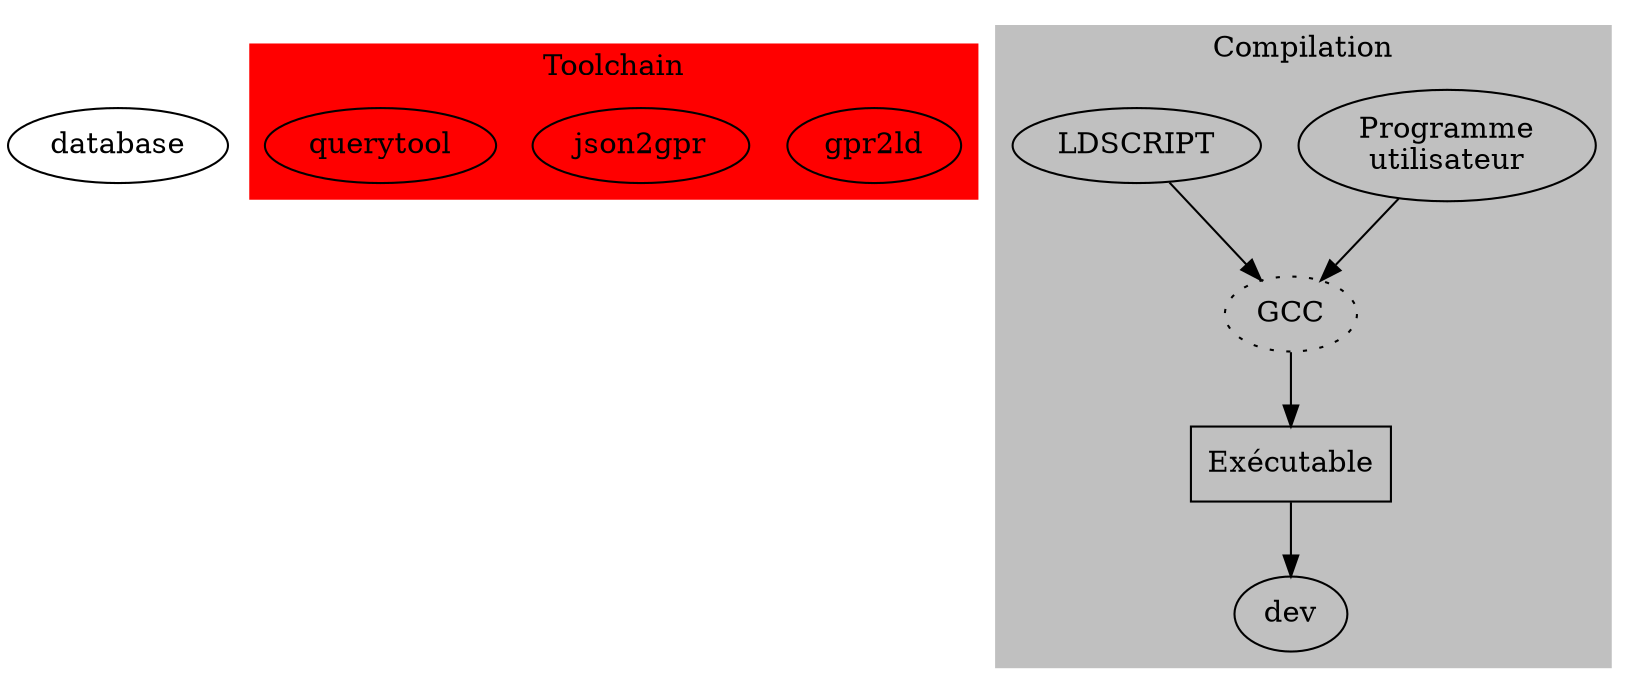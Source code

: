 digraph Plan {

	compound=true;
	graph [dpi = 100];

	database;

	subgraph cluster_tool {
		style=filled;
    		fillcolor=red;
		penwidth=0;
		label="Toolchain"
		labelloc="t";
		{rank = same; gpr2ld; json2gpr; querytool;}
	}

	subgraph cluster_compilation {
		style=filled;
    		fillcolor=grey;
		penwidth=0;
		label="Compilation"
		labelloc="t";
		{rank = same; program; files;}
		program -> gcc;
		files -> gcc;
		gcc -> exec;
		exec -> dev;
	}

	gcc [style=dotted; label="GCC"];
	exec [shape=box; label="Exécutable"];
	program [label="Programme\nutilisateur"];
	files [label="LDSCRIPT"];
}
